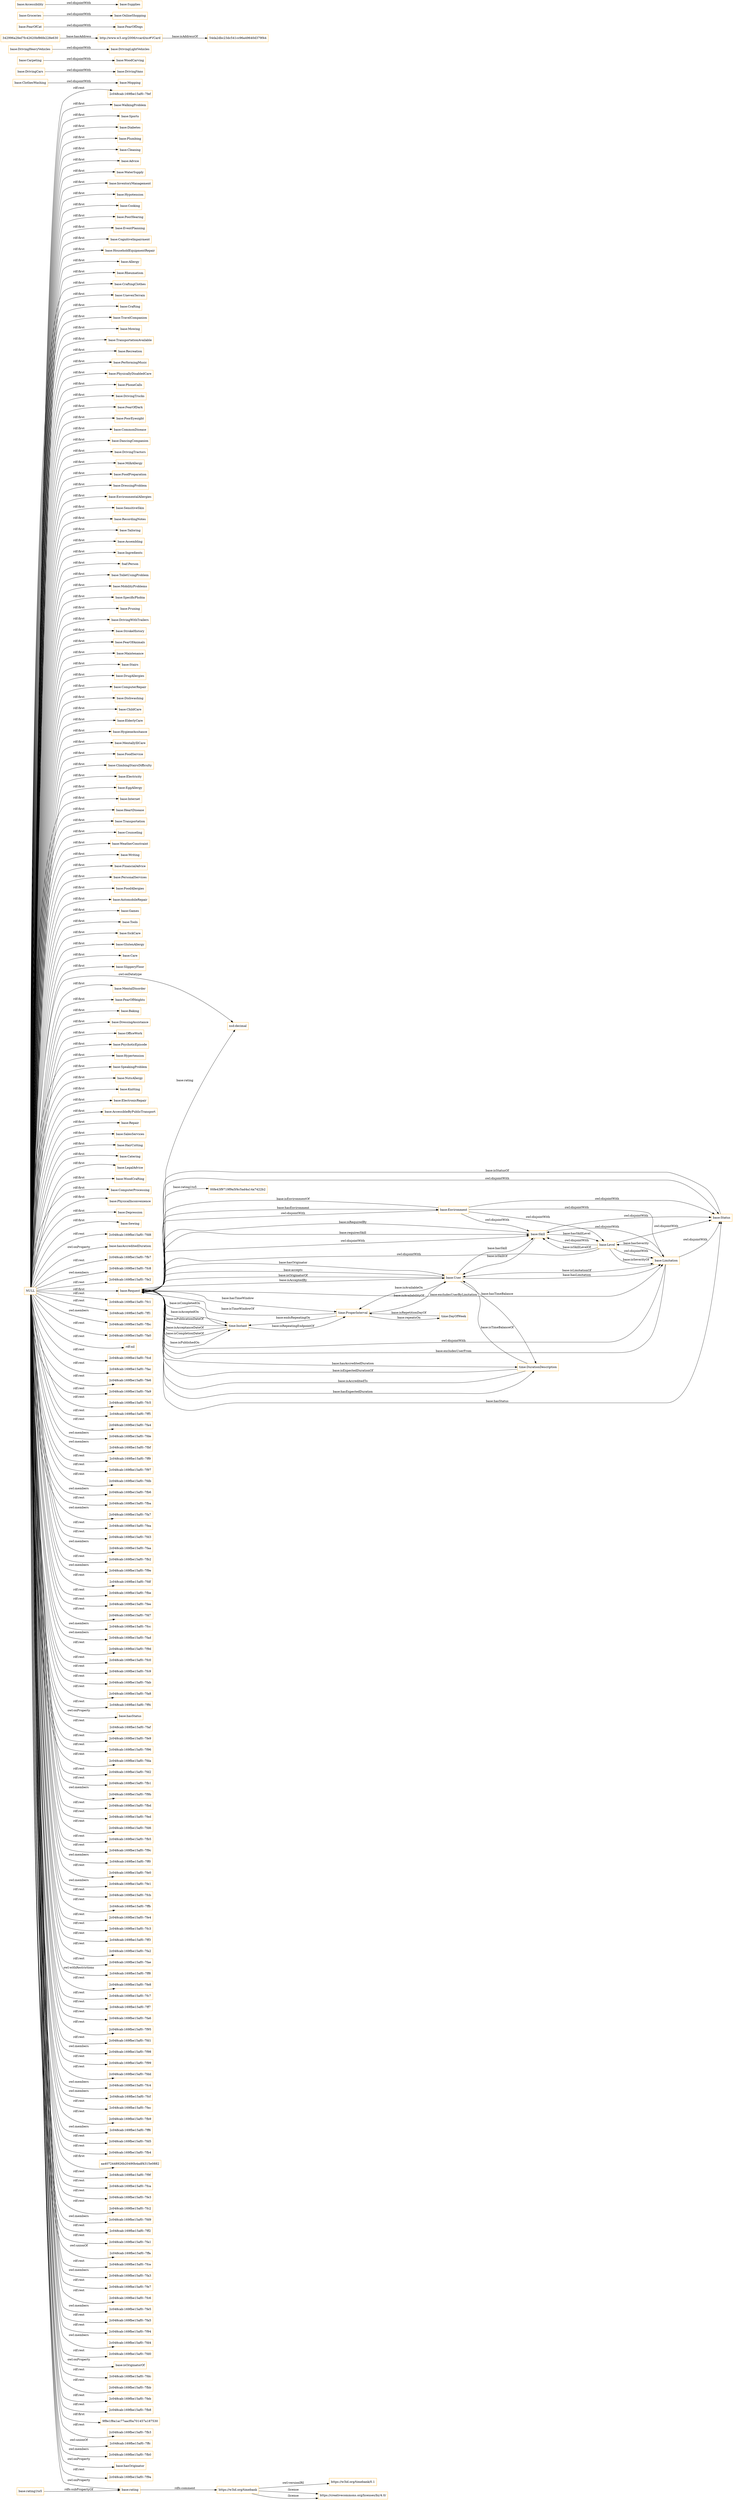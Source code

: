 digraph ar2dtool_diagram { 
rankdir=LR;
size="1501"
node [shape = rectangle, color="orange"]; "base:WalkingProblem" "base:Sports" "base:Mopping" "base:Diabetes" "base:Plumbing" "base:Cleaning" "base:Advice" "base:DrivingCars" "base:WaterSupply" "base:InventoryManagement" "base:Hypotension" "base:Cooking" "base:PoorHearing" "base:EventPlanning" "base:CognitiveImpairment" "time:Instant" "base:HouseholdEquipmentRepair" "base:Allergy" "base:Rheumatism" "time:DayOfWeek" "base:CraftingClothes" "base:UnevenTerrain" "base:Crafting" "base:Carpeting" "base:DrivingHeavyVehicles" "time:ProperInterval" "base:TravelCompanion" "base:Mowing" "base:TransportationAvailable" "base:Recreation" "base:PerformingMusic" "base:PhysicallyDisabledCare" "54da2dbc23dc541cc96a49640d379f44" "base:PhoneCalls" "base:DrivingTrucks" "base:FearOfDark" "base:PoorEyesight" "base:CommonDisease" "base:DancingCompanion" "base:DrivingTractors" "base:FearOfDogs" "base:MilkAllergy" "base:Groceries" "base:FoodPreparation" "base:DressingProblem" "base:EnvironmentalAllergies" "base:SensitiveSkin" "base:RecordingNotes" "base:Tailoring" "base:Assembling" "base:Level" "base:Ingredients" "foaf:Person" "base:ToiletUsingProblem" "base:Limitation" "base:MobilityProblems" "base:SpecificPhobia" "base:Pruning" "base:DrivingWithTrailers" "base:StrokeHistory" "base:WoodCarving" "base:FearOfAnimals" "base:Maintenance" "base:User" "base:Stairs" "base:DrugAllergies" "base:ComputerRepair" "base:Dishwashing" "base:ChildCare" "base:DrivingVans" "base:ClothesWashing" "base:Accessibility" "base:ElderlyCare" "base:OnlineShopping" "base:HygieneAssitance" "base:MentallyIllCare" "base:Environment" "base:FoodService" "base:ClimbingStairsDifficulty" "base:Electricity" "base:EggAllergy" "base:Internet" "base:HeartDisease" "time:DurationDescription" "base:Transportation" "base:Status" "base:Counseling" "base:WeatherConstraint" "base:Writing" "base:FinancialAdvice" "base:PersonalServices" "base:FoodAllergies" "base:AutomobileRepair" "base:Games" "base:Tools" "base:SickCare" "http://www.w3.org/2006/vcard/ns#VCard" "base:GlutenAllergy" "base:FearOfCat" "base:Care" "base:SlipperyFloor" "base:Request" "base:MentalDisorder" "base:FearOfHeights" "base:Baking" "base:DrivingLightVehicles" "base:DressingAssistance" "base:OfficeWork" "base:PsychoticEpisode" "base:Hypertension" "base:SpeakingProblem" "base:NutsAllergy" "base:Knitting" "base:ElectronicRepair" "base:AccessibleByPublicTransport" "base:Repair" "base:SalesServices" "base:Skill" "base:Supplies" "342996a2fed7fc42620bf86fe228e630" "base:HairCutting" "base:Catering" "base:LegalAdvice" "base:WoodCrafting" "base:ComputerProcessing" "base:PhysicalInconvenience" "base:Depression" "base:Sewing" ; /*classes style*/
	"base:Groceries" -> "base:OnlineShopping" [ label = "owl:disjointWith" ];
	"base:Limitation" -> "base:Status" [ label = "owl:disjointWith" ];
	"base:Limitation" -> "base:Skill" [ label = "owl:disjointWith" ];
	"base:Limitation" -> "base:Request" [ label = "owl:disjointWith" ];
	"base:Request" -> "base:Status" [ label = "owl:disjointWith" ];
	"base:Request" -> "base:Skill" [ label = "owl:disjointWith" ];
	"base:Carpeting" -> "base:WoodCarving" [ label = "owl:disjointWith" ];
	"base:FearOfCat" -> "base:FearOfDogs" [ label = "owl:disjointWith" ];
	"base:DrivingHeavyVehicles" -> "base:DrivingLightVehicles" [ label = "owl:disjointWith" ];
	"base:Accessibility" -> "base:Supplies" [ label = "owl:disjointWith" ];
	"base:Skill" -> "base:Status" [ label = "owl:disjointWith" ];
	"base:rating1to5" -> "base:rating" [ label = "rdfs:subPropertyOf" ];
	"NULL" -> "2c048cab:169fbe15af0:-7fd8" [ label = "rdf:rest" ];
	"NULL" -> "base:hasAccreditedDuration" [ label = "owl:onProperty" ];
	"NULL" -> "2c048cab:169fbe15af0:-7fb7" [ label = "rdf:rest" ];
	"NULL" -> "base:MentallyIllCare" [ label = "rdf:first" ];
	"NULL" -> "2c048cab:169fbe15af0:-7fc8" [ label = "owl:members" ];
	"NULL" -> "base:FearOfHeights" [ label = "rdf:first" ];
	"NULL" -> "2c048cab:169fbe15af0:-7fe2" [ label = "rdf:rest" ];
	"NULL" -> "base:RecordingNotes" [ label = "rdf:first" ];
	"NULL" -> "base:DressingAssistance" [ label = "rdf:first" ];
	"NULL" -> "2c048cab:169fbe15af0:-7fc1" [ label = "rdf:rest" ];
	"NULL" -> "base:SalesServices" [ label = "rdf:first" ];
	"NULL" -> "base:AutomobileRepair" [ label = "rdf:first" ];
	"NULL" -> "2c048cab:169fbe15af0:-7ff1" [ label = "rdf:rest" ];
	"NULL" -> "2c048cab:169fbe15af0:-7fbc" [ label = "owl:members" ];
	"NULL" -> "2c048cab:169fbe15af0:-7fa0" [ label = "rdf:rest" ];
	"NULL" -> "rdf:nil" [ label = "rdf:rest" ];
	"NULL" -> "base:HygieneAssitance" [ label = "rdf:first" ];
	"NULL" -> "2c048cab:169fbe15af0:-7fcd" [ label = "rdf:rest" ];
	"NULL" -> "2c048cab:169fbe15af0:-7fac" [ label = "rdf:rest" ];
	"NULL" -> "base:Pruning" [ label = "rdf:first" ];
	"NULL" -> "2c048cab:169fbe15af0:-7fe6" [ label = "rdf:rest" ];
	"NULL" -> "2c048cab:169fbe15af0:-7fa9" [ label = "rdf:rest" ];
	"NULL" -> "2c048cab:169fbe15af0:-7fc5" [ label = "rdf:rest" ];
	"NULL" -> "base:Tools" [ label = "rdf:first" ];
	"NULL" -> "2c048cab:169fbe15af0:-7ff5" [ label = "rdf:rest" ];
	"NULL" -> "2c048cab:169fbe15af0:-7fa4" [ label = "rdf:rest" ];
	"NULL" -> "2c048cab:169fbe15af0:-7fde" [ label = "owl:members" ];
	"NULL" -> "2c048cab:169fbe15af0:-7fbf" [ label = "owl:members" ];
	"NULL" -> "base:StrokeHistory" [ label = "rdf:first" ];
	"NULL" -> "base:OfficeWork" [ label = "rdf:first" ];
	"NULL" -> "base:Assembling" [ label = "rdf:first" ];
	"NULL" -> "base:Sewing" [ label = "rdf:first" ];
	"NULL" -> "2c048cab:169fbe15af0:-7ff9" [ label = "rdf:rest" ];
	"NULL" -> "2c048cab:169fbe15af0:-7f97" [ label = "rdf:rest" ];
	"NULL" -> "base:DrivingTrucks" [ label = "rdf:first" ];
	"NULL" -> "base:NutsAllergy" [ label = "rdf:first" ];
	"NULL" -> "2c048cab:169fbe15af0:-7fdb" [ label = "rdf:rest" ];
	"NULL" -> "base:Recreation" [ label = "rdf:first" ];
	"NULL" -> "2c048cab:169fbe15af0:-7fb6" [ label = "owl:members" ];
	"NULL" -> "2c048cab:169fbe15af0:-7fba" [ label = "rdf:rest" ];
	"NULL" -> "2c048cab:169fbe15af0:-7fa7" [ label = "owl:members" ];
	"NULL" -> "2c048cab:169fbe15af0:-7fea" [ label = "rdf:rest" ];
	"NULL" -> "base:Electricity" [ label = "rdf:first" ];
	"NULL" -> "2c048cab:169fbe15af0:-7fd3" [ label = "rdf:rest" ];
	"NULL" -> "2c048cab:169fbe15af0:-7faa" [ label = "owl:members" ];
	"NULL" -> "2c048cab:169fbe15af0:-7fb2" [ label = "rdf:rest" ];
	"NULL" -> "base:FoodService" [ label = "rdf:first" ];
	"NULL" -> "2c048cab:169fbe15af0:-7f9e" [ label = "owl:members" ];
	"NULL" -> "base:Games" [ label = "rdf:first" ];
	"NULL" -> "base:Sports" [ label = "rdf:first" ];
	"NULL" -> "2c048cab:169fbe15af0:-7fdf" [ label = "rdf:rest" ];
	"NULL" -> "base:AccessibleByPublicTransport" [ label = "rdf:first" ];
	"NULL" -> "2c048cab:169fbe15af0:-7fbe" [ label = "rdf:rest" ];
	"NULL" -> "2c048cab:169fbe15af0:-7fee" [ label = "rdf:rest" ];
	"NULL" -> "base:Cooking" [ label = "rdf:first" ];
	"NULL" -> "base:Transportation" [ label = "rdf:first" ];
	"NULL" -> "2c048cab:169fbe15af0:-7fd7" [ label = "rdf:rest" ];
	"NULL" -> "base:ClimbingStairsDifficulty" [ label = "rdf:first" ];
	"NULL" -> "base:EnvironmentalAllergies" [ label = "rdf:first" ];
	"NULL" -> "base:FoodPreparation" [ label = "rdf:first" ];
	"NULL" -> "base:SlipperyFloor" [ label = "rdf:first" ];
	"NULL" -> "2c048cab:169fbe15af0:-7fcc" [ label = "owl:members" ];
	"NULL" -> "base:DrivingWithTrailers" [ label = "rdf:first" ];
	"NULL" -> "2c048cab:169fbe15af0:-7fad" [ label = "owl:members" ];
	"NULL" -> "2c048cab:169fbe15af0:-7f9d" [ label = "rdf:rest" ];
	"NULL" -> "base:Diabetes" [ label = "rdf:first" ];
	"NULL" -> "2c048cab:169fbe15af0:-7fc0" [ label = "rdf:rest" ];
	"NULL" -> "base:Plumbing" [ label = "rdf:first" ];
	"NULL" -> "2c048cab:169fbe15af0:-7fc9" [ label = "rdf:rest" ];
	"NULL" -> "2c048cab:169fbe15af0:-7fab" [ label = "rdf:rest" ];
	"NULL" -> "2c048cab:169fbe15af0:-7fa8" [ label = "rdf:rest" ];
	"NULL" -> "base:MobilityProblems" [ label = "rdf:first" ];
	"NULL" -> "2c048cab:169fbe15af0:-7ff4" [ label = "rdf:rest" ];
	"NULL" -> "base:SpecificPhobia" [ label = "rdf:first" ];
	"NULL" -> "base:hasStatus" [ label = "owl:onProperty" ];
	"NULL" -> "base:Knitting" [ label = "rdf:first" ];
	"NULL" -> "base:ElderlyCare" [ label = "rdf:first" ];
	"NULL" -> "base:Rheumatism" [ label = "rdf:first" ];
	"NULL" -> "2c048cab:169fbe15af0:-7faf" [ label = "rdf:rest" ];
	"NULL" -> "base:Ingredients" [ label = "rdf:first" ];
	"NULL" -> "2c048cab:169fbe15af0:-7fe9" [ label = "rdf:rest" ];
	"NULL" -> "base:WaterSupply" [ label = "rdf:first" ];
	"NULL" -> "base:Maintenance" [ label = "rdf:first" ];
	"NULL" -> "2c048cab:169fbe15af0:-7f96" [ label = "rdf:rest" ];
	"NULL" -> "2c048cab:169fbe15af0:-7fda" [ label = "rdf:rest" ];
	"NULL" -> "base:Allergy" [ label = "rdf:first" ];
	"NULL" -> "base:SpeakingProblem" [ label = "rdf:first" ];
	"NULL" -> "2c048cab:169fbe15af0:-7fd2" [ label = "rdf:rest" ];
	"NULL" -> "base:DressingProblem" [ label = "rdf:first" ];
	"NULL" -> "2c048cab:169fbe15af0:-7fb1" [ label = "rdf:rest" ];
	"NULL" -> "2c048cab:169fbe15af0:-7f9b" [ label = "owl:members" ];
	"NULL" -> "2c048cab:169fbe15af0:-7fbd" [ label = "rdf:rest" ];
	"NULL" -> "base:PoorEyesight" [ label = "rdf:first" ];
	"NULL" -> "base:WeatherConstraint" [ label = "rdf:first" ];
	"NULL" -> "2c048cab:169fbe15af0:-7fed" [ label = "rdf:rest" ];
	"NULL" -> "base:EventPlanning" [ label = "rdf:first" ];
	"NULL" -> "2c048cab:169fbe15af0:-7fd6" [ label = "rdf:rest" ];
	"NULL" -> "base:HeartDisease" [ label = "rdf:first" ];
	"NULL" -> "base:DrivingTractors" [ label = "rdf:first" ];
	"NULL" -> "2c048cab:169fbe15af0:-7fb5" [ label = "rdf:rest" ];
	"NULL" -> "base:LegalAdvice" [ label = "rdf:first" ];
	"NULL" -> "base:Writing" [ label = "rdf:first" ];
	"NULL" -> "base:CognitiveImpairment" [ label = "rdf:first" ];
	"NULL" -> "base:FearOfAnimals" [ label = "rdf:first" ];
	"NULL" -> "2c048cab:169fbe15af0:-7f9c" [ label = "rdf:rest" ];
	"NULL" -> "base:TransportationAvailable" [ label = "rdf:first" ];
	"NULL" -> "2c048cab:169fbe15af0:-7ff0" [ label = "owl:members" ];
	"NULL" -> "base:MilkAllergy" [ label = "rdf:first" ];
	"NULL" -> "2c048cab:169fbe15af0:-7fe0" [ label = "rdf:rest" ];
	"NULL" -> "2c048cab:169fbe15af0:-7fe1" [ label = "owl:members" ];
	"NULL" -> "base:ChildCare" [ label = "rdf:first" ];
	"NULL" -> "2c048cab:169fbe15af0:-7fcb" [ label = "rdf:rest" ];
	"NULL" -> "base:ElectronicRepair" [ label = "rdf:first" ];
	"NULL" -> "base:Depression" [ label = "rdf:first" ];
	"NULL" -> "2c048cab:169fbe15af0:-7ffb" [ label = "rdf:rest" ];
	"NULL" -> "2c048cab:169fbe15af0:-7fe4" [ label = "rdf:rest" ];
	"NULL" -> "base:Dishwashing" [ label = "rdf:first" ];
	"NULL" -> "2c048cab:169fbe15af0:-7fc3" [ label = "rdf:rest" ];
	"NULL" -> "base:PhysicalInconvenience" [ label = "rdf:first" ];
	"NULL" -> "2c048cab:169fbe15af0:-7ff3" [ label = "rdf:rest" ];
	"NULL" -> "2c048cab:169fbe15af0:-7fa2" [ label = "rdf:rest" ];
	"NULL" -> "base:PoorHearing" [ label = "rdf:first" ];
	"NULL" -> "base:InventoryManagement" [ label = "rdf:first" ];
	"NULL" -> "base:ToiletUsingProblem" [ label = "rdf:first" ];
	"NULL" -> "base:Advice" [ label = "rdf:first" ];
	"NULL" -> "2c048cab:169fbe15af0:-7fae" [ label = "rdf:rest" ];
	"NULL" -> "2c048cab:169fbe15af0:-7ff8" [ label = "owl:withRestrictions" ];
	"NULL" -> "2c048cab:169fbe15af0:-7fe8" [ label = "rdf:rest" ];
	"NULL" -> "base:Stairs" [ label = "rdf:first" ];
	"NULL" -> "2c048cab:169fbe15af0:-7fc7" [ label = "rdf:rest" ];
	"NULL" -> "2c048cab:169fbe15af0:-7ff7" [ label = "rdf:rest" ];
	"NULL" -> "2c048cab:169fbe15af0:-7fa6" [ label = "rdf:rest" ];
	"NULL" -> "2c048cab:169fbe15af0:-7f95" [ label = "rdf:rest" ];
	"NULL" -> "base:Hypertension" [ label = "rdf:first" ];
	"NULL" -> "2c048cab:169fbe15af0:-7fd1" [ label = "rdf:rest" ];
	"NULL" -> "2c048cab:169fbe15af0:-7f98" [ label = "owl:members" ];
	"NULL" -> "base:TravelCompanion" [ label = "rdf:first" ];
	"NULL" -> "2c048cab:169fbe15af0:-7f99" [ label = "rdf:rest" ];
	"NULL" -> "base:Counseling" [ label = "rdf:first" ];
	"NULL" -> "base:PerformingMusic" [ label = "rdf:first" ];
	"NULL" -> "2c048cab:169fbe15af0:-7fdd" [ label = "rdf:rest" ];
	"NULL" -> "2c048cab:169fbe15af0:-7fc4" [ label = "owl:members" ];
	"NULL" -> "base:Hypotension" [ label = "rdf:first" ];
	"NULL" -> "2c048cab:169fbe15af0:-7fcf" [ label = "owl:members" ];
	"NULL" -> "2c048cab:169fbe15af0:-7fec" [ label = "rdf:rest" ];
	"NULL" -> "2c048cab:169fbe15af0:-7fb9" [ label = "rdf:rest" ];
	"NULL" -> "base:MentalDisorder" [ label = "rdf:first" ];
	"NULL" -> "base:EggAllergy" [ label = "rdf:first" ];
	"NULL" -> "2c048cab:169fbe15af0:-7ff6" [ label = "owl:members" ];
	"NULL" -> "2c048cab:169fbe15af0:-7fd5" [ label = "rdf:rest" ];
	"NULL" -> "base:WoodCrafting" [ label = "rdf:first" ];
	"NULL" -> "base:ComputerProcessing" [ label = "rdf:first" ];
	"NULL" -> "2c048cab:169fbe15af0:-7fb4" [ label = "rdf:rest" ];
	"NULL" -> "base:UnevenTerrain" [ label = "rdf:first" ];
	"NULL" -> "base:FearOfDark" [ label = "rdf:first" ];
	"NULL" -> "base:FoodAllergies" [ label = "rdf:first" ];
	"NULL" -> "base:DrugAllergies" [ label = "rdf:first" ];
	"NULL" -> "foaf:Person" [ label = "rdf:first" ];
	"NULL" -> "base:Baking" [ label = "rdf:first" ];
	"NULL" -> "aa4072448926b20490b4adf4315e0882" [ label = "rdf:first" ];
	"NULL" -> "base:Tailoring" [ label = "rdf:first" ];
	"NULL" -> "base:SensitiveSkin" [ label = "rdf:first" ];
	"NULL" -> "base:SickCare" [ label = "rdf:first" ];
	"NULL" -> "base:DancingCompanion" [ label = "rdf:first" ];
	"NULL" -> "2c048cab:169fbe15af0:-7f9f" [ label = "rdf:rest" ];
	"NULL" -> "base:Request" [ label = "rdf:first" ];
	"NULL" -> "2c048cab:169fbe15af0:-7fca" [ label = "rdf:rest" ];
	"NULL" -> "base:HairCutting" [ label = "rdf:first" ];
	"NULL" -> "base:FinancialAdvice" [ label = "rdf:first" ];
	"NULL" -> "2c048cab:169fbe15af0:-7fe3" [ label = "rdf:rest" ];
	"NULL" -> "base:Care" [ label = "rdf:first" ];
	"NULL" -> "2c048cab:169fbe15af0:-7fc2" [ label = "rdf:rest" ];
	"NULL" -> "base:CraftingClothes" [ label = "rdf:first" ];
	"NULL" -> "2c048cab:169fbe15af0:-7fd9" [ label = "owl:members" ];
	"NULL" -> "2c048cab:169fbe15af0:-7ff2" [ label = "rdf:rest" ];
	"NULL" -> "2c048cab:169fbe15af0:-7fa1" [ label = "rdf:rest" ];
	"NULL" -> "2c048cab:169fbe15af0:-7ffa" [ label = "owl:unionOf" ];
	"NULL" -> "2c048cab:169fbe15af0:-7fce" [ label = "rdf:rest" ];
	"NULL" -> "2c048cab:169fbe15af0:-7fa3" [ label = "owl:members" ];
	"NULL" -> "base:Internet" [ label = "rdf:first" ];
	"NULL" -> "2c048cab:169fbe15af0:-7fe7" [ label = "rdf:rest" ];
	"NULL" -> "base:GlutenAllergy" [ label = "rdf:first" ];
	"NULL" -> "2c048cab:169fbe15af0:-7fc6" [ label = "rdf:rest" ];
	"NULL" -> "2c048cab:169fbe15af0:-7fe5" [ label = "owl:members" ];
	"NULL" -> "2c048cab:169fbe15af0:-7fa5" [ label = "rdf:rest" ];
	"NULL" -> "base:PhysicallyDisabledCare" [ label = "rdf:first" ];
	"NULL" -> "base:PsychoticEpisode" [ label = "rdf:first" ];
	"NULL" -> "2c048cab:169fbe15af0:-7f94" [ label = "rdf:rest" ];
	"NULL" -> "base:Mowing" [ label = "rdf:first" ];
	"NULL" -> "2c048cab:169fbe15af0:-7fd4" [ label = "owl:members" ];
	"NULL" -> "2c048cab:169fbe15af0:-7fd0" [ label = "rdf:rest" ];
	"NULL" -> "base:Crafting" [ label = "rdf:first" ];
	"NULL" -> "base:isOriginatorOf" [ label = "owl:onProperty" ];
	"NULL" -> "2c048cab:169fbe15af0:-7fdc" [ label = "rdf:rest" ];
	"NULL" -> "base:Cleaning" [ label = "rdf:first" ];
	"NULL" -> "base:CommonDisease" [ label = "rdf:first" ];
	"NULL" -> "2c048cab:169fbe15af0:-7fbb" [ label = "rdf:rest" ];
	"NULL" -> "xsd:decimal" [ label = "owl:onDatatype" ];
	"NULL" -> "base:WalkingProblem" [ label = "rdf:first" ];
	"NULL" -> "2c048cab:169fbe15af0:-7feb" [ label = "rdf:rest" ];
	"NULL" -> "2c048cab:169fbe15af0:-7fb8" [ label = "rdf:rest" ];
	"NULL" -> "9f8e1f8a1ac77aacf0a701457a187530" [ label = "rdf:first" ];
	"NULL" -> "base:PersonalServices" [ label = "rdf:first" ];
	"NULL" -> "base:Repair" [ label = "rdf:first" ];
	"NULL" -> "base:ComputerRepair" [ label = "rdf:first" ];
	"NULL" -> "base:rating" [ label = "owl:onProperty" ];
	"NULL" -> "2c048cab:169fbe15af0:-7fb3" [ label = "rdf:rest" ];
	"NULL" -> "2c048cab:169fbe15af0:-7ffc" [ label = "owl:unionOf" ];
	"NULL" -> "2c048cab:169fbe15af0:-7fb0" [ label = "owl:members" ];
	"NULL" -> "base:hasOriginator" [ label = "owl:onProperty" ];
	"NULL" -> "2c048cab:169fbe15af0:-7f9a" [ label = "rdf:rest" ];
	"NULL" -> "base:PhoneCalls" [ label = "rdf:first" ];
	"NULL" -> "2c048cab:169fbe15af0:-7fef" [ label = "rdf:rest" ];
	"NULL" -> "base:HouseholdEquipmentRepair" [ label = "rdf:first" ];
	"NULL" -> "base:Catering" [ label = "rdf:first" ];
	"base:DrivingCars" -> "base:DrivingVans" [ label = "owl:disjointWith" ];
	"https://w3id.org/timebank" -> "https://creativecommons.org/licenses/by/4.0/" [ label = ":license" ];
	"https://w3id.org/timebank" -> "https://w3id.org/timebank/0.1" [ label = "owl:versionIRI" ];
	"https://w3id.org/timebank" -> "https://creativecommons.org/licenses/by/4.0/" [ label = ":license" ];
	"base:Level" -> "base:Status" [ label = "owl:disjointWith" ];
	"base:Level" -> "base:Skill" [ label = "owl:disjointWith" ];
	"base:Level" -> "base:Request" [ label = "owl:disjointWith" ];
	"base:Level" -> "base:Limitation" [ label = "owl:disjointWith" ];
	"base:ClothesWashing" -> "base:Mopping" [ label = "owl:disjointWith" ];
	"base:rating" -> "https://w3id.org/timebank" [ label = "rdfs:comment" ];
	"base:Environment" -> "base:Status" [ label = "owl:disjointWith" ];
	"base:Environment" -> "base:Skill" [ label = "owl:disjointWith" ];
	"base:Environment" -> "base:Request" [ label = "owl:disjointWith" ];
	"base:Environment" -> "base:Limitation" [ label = "owl:disjointWith" ];
	"base:Environment" -> "base:Level" [ label = "owl:disjointWith" ];
	"time:Instant" -> "base:Request" [ label = "base:isPublicationDateOf" ];
	"base:Level" -> "base:Limitation" [ label = "base:isSeverityOf" ];
	"time:ProperInterval" -> "time:Instant" [ label = "base:endsRepeatingOn" ];
	"time:ProperInterval" -> "base:Request" [ label = "base:isTimeWindowOf" ];
	"base:Request" -> "time:Instant" [ label = "base:isPublishedOn" ];
	"base:Request" -> "time:ProperInterval" [ label = "base:hasTimeWindow" ];
	"base:Skill" -> "base:User" [ label = "base:isSkillOf" ];
	"time:Instant" -> "time:ProperInterval" [ label = "base:isRepeatingEndpointOf" ];
	"base:Request" -> "time:Instant" [ label = "base:isCompletedOn" ];
	"base:Request" -> "base:Environment" [ label = "base:hasEnvironment" ];
	"base:Request" -> "xsd:decimal" [ label = "base:rating" ];
	"base:Level" -> "base:Skill" [ label = "base:isSkillLevelOf" ];
	"base:User" -> "base:Skill" [ label = "base:hasSkill" ];
	"base:Request" -> "time:DurationDescription" [ label = "base:hasAccreditedDuration" ];
	"base:User" -> "base:Request" [ label = "base:accepts" ];
	"time:Instant" -> "base:Request" [ label = "base:isAcceptanceDateOf" ];
	"base:Limitation" -> "base:User" [ label = "base:isLimitationOf" ];
	"http://www.w3.org/2006/vcard/ns#VCard" -> "54da2dbc23dc541cc96a49640d379f44" [ label = "base:isAddressOf" ];
	"base:User" -> "time:DurationDescription" [ label = "base:hasTimeBalance" ];
	"base:User" -> "base:Request" [ label = "base:isOriginatorOf" ];
	"time:DurationDescription" -> "base:User" [ label = "base:isTimeBalanceOf" ];
	"base:Request" -> "base:Skill" [ label = "base:requiresSkill" ];
	"time:DurationDescription" -> "base:Request" [ label = "base:isExpectedDurationOf" ];
	"time:DayOfWeek" -> "time:ProperInterval" [ label = "base:isRepetitionDayOf" ];
	"base:Request" -> "base:Limitation" [ label = "base:excludesUserByLimitation" ];
	"base:Environment" -> "base:Request" [ label = "base:isEnvironmentOf" ];
	"base:Limitation" -> "base:Level" [ label = "base:hasSeverity" ];
	"base:Status" -> "base:Request" [ label = "base:isStatusOf" ];
	"base:Request" -> "base:User" [ label = "base:isAcceptedBy" ];
	"base:Request" -> "base:Status" [ label = "base:hasStatus" ];
	"time:ProperInterval" -> "base:User" [ label = "base:isAvailabilityOf" ];
	"time:ProperInterval" -> "time:DayOfWeek" [ label = "base:repeatsOn" ];
	"base:Limitation" -> "base:Request" [ label = "base:excludesUserFrom" ];
	"base:Request" -> "time:Instant" [ label = "base:isAcceptedOn" ];
	"base:Skill" -> "base:Request" [ label = "base:isRequiredBy" ];
	"base:User" -> "time:ProperInterval" [ label = "base:isAvailableOn" ];
	"base:Request" -> "time:DurationDescription" [ label = "base:hasExpectedDuration" ];
	"base:User" -> "base:Limitation" [ label = "base:hasLimitation" ];
	"time:Instant" -> "base:Request" [ label = "base:isCompletionDateOf" ];
	"342996a2fed7fc42620bf86fe228e630" -> "http://www.w3.org/2006/vcard/ns#VCard" [ label = "base:hasAddress" ];
	"base:Request" -> "00fe43f9719f9a5f4c5ad4a14a7422b2" [ label = "base:rating1to5" ];
	"base:Request" -> "base:User" [ label = "base:hasOriginator" ];
	"time:DurationDescription" -> "base:Request" [ label = "base:isAccreditedTo" ];
	"base:Skill" -> "base:Level" [ label = "base:hasSkillLevel" ];

}
